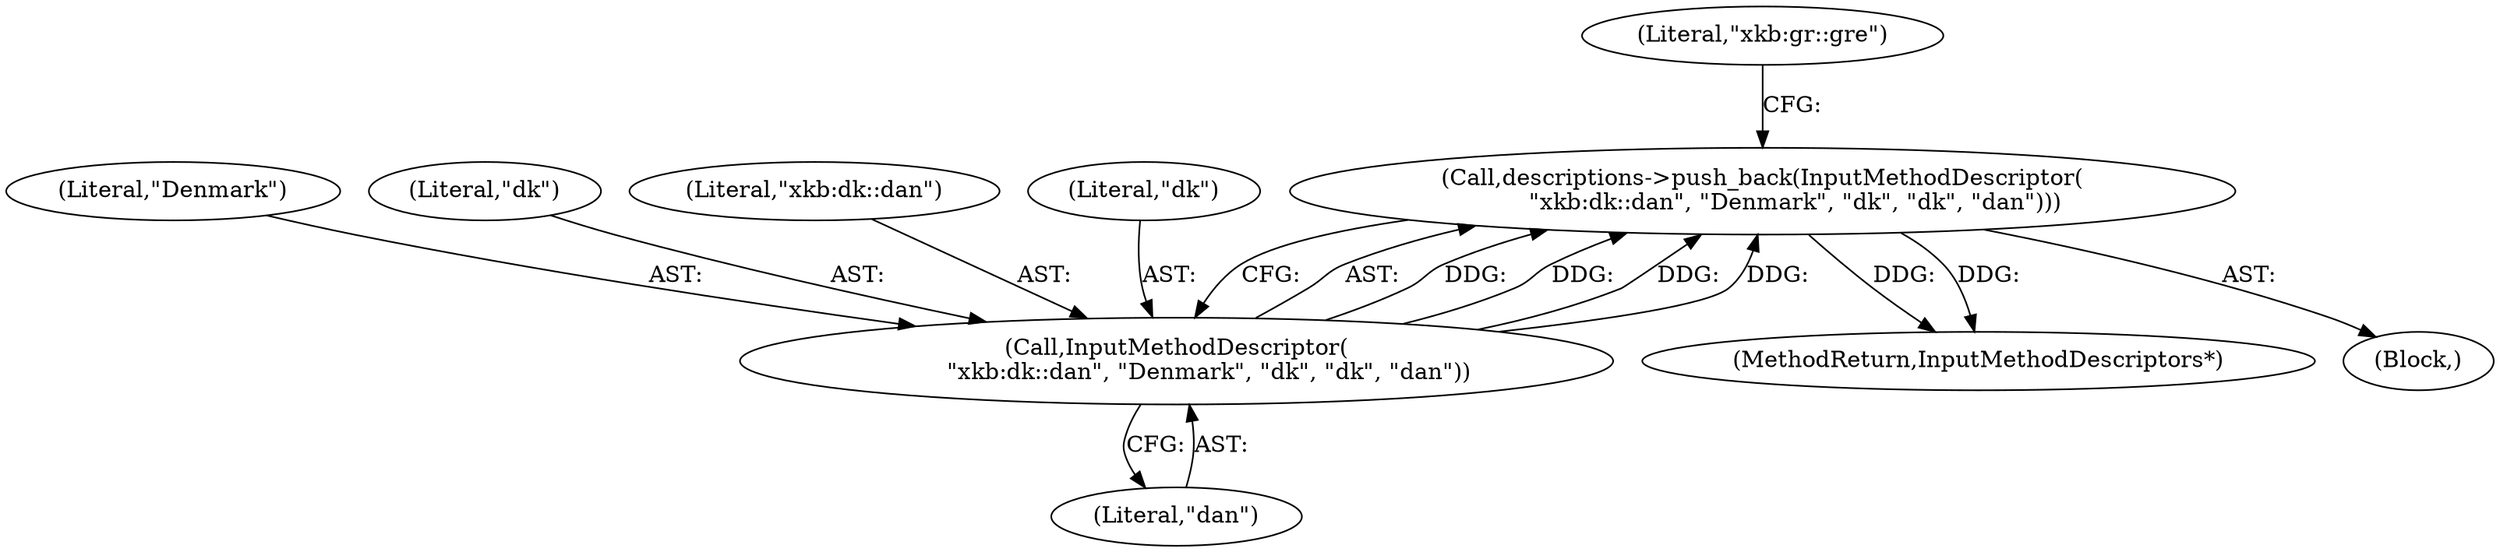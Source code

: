 digraph "1_Chrome_dc7b094a338c6c521f918f478e993f0f74bbea0d_12@del" {
"1000418" [label="(Call,descriptions->push_back(InputMethodDescriptor(\n         \"xkb:dk::dan\", \"Denmark\", \"dk\", \"dk\", \"dan\")))"];
"1000419" [label="(Call,InputMethodDescriptor(\n         \"xkb:dk::dan\", \"Denmark\", \"dk\", \"dk\", \"dan\"))"];
"1000419" [label="(Call,InputMethodDescriptor(\n         \"xkb:dk::dan\", \"Denmark\", \"dk\", \"dk\", \"dan\"))"];
"1000421" [label="(Literal,\"Denmark\")"];
"1000581" [label="(MethodReturn,InputMethodDescriptors*)"];
"1000422" [label="(Literal,\"dk\")"];
"1000424" [label="(Literal,\"dan\")"];
"1000420" [label="(Literal,\"xkb:dk::dan\")"];
"1000418" [label="(Call,descriptions->push_back(InputMethodDescriptor(\n         \"xkb:dk::dan\", \"Denmark\", \"dk\", \"dk\", \"dan\")))"];
"1000423" [label="(Literal,\"dk\")"];
"1000427" [label="(Literal,\"xkb:gr::gre\")"];
"1000101" [label="(Block,)"];
"1000418" -> "1000101"  [label="AST: "];
"1000418" -> "1000419"  [label="CFG: "];
"1000419" -> "1000418"  [label="AST: "];
"1000427" -> "1000418"  [label="CFG: "];
"1000418" -> "1000581"  [label="DDG: "];
"1000418" -> "1000581"  [label="DDG: "];
"1000419" -> "1000418"  [label="DDG: "];
"1000419" -> "1000418"  [label="DDG: "];
"1000419" -> "1000418"  [label="DDG: "];
"1000419" -> "1000418"  [label="DDG: "];
"1000419" -> "1000424"  [label="CFG: "];
"1000420" -> "1000419"  [label="AST: "];
"1000421" -> "1000419"  [label="AST: "];
"1000422" -> "1000419"  [label="AST: "];
"1000423" -> "1000419"  [label="AST: "];
"1000424" -> "1000419"  [label="AST: "];
}

